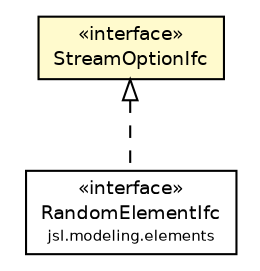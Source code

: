 #!/usr/local/bin/dot
#
# Class diagram 
# Generated by UMLGraph version 5.4 (http://www.umlgraph.org/)
#

digraph G {
	edge [fontname="Helvetica",fontsize=10,labelfontname="Helvetica",labelfontsize=10];
	node [fontname="Helvetica",fontsize=10,shape=plaintext];
	nodesep=0.25;
	ranksep=0.5;
	// jsl.modeling.StreamOptionIfc
	c211982 [label=<<table title="jsl.modeling.StreamOptionIfc" border="0" cellborder="1" cellspacing="0" cellpadding="2" port="p" bgcolor="lemonChiffon" href="./StreamOptionIfc.html">
		<tr><td><table border="0" cellspacing="0" cellpadding="1">
<tr><td align="center" balign="center"> &#171;interface&#187; </td></tr>
<tr><td align="center" balign="center"> StreamOptionIfc </td></tr>
		</table></td></tr>
		</table>>, URL="./StreamOptionIfc.html", fontname="Helvetica", fontcolor="black", fontsize=9.0];
	// jsl.modeling.elements.RandomElementIfc
	c212021 [label=<<table title="jsl.modeling.elements.RandomElementIfc" border="0" cellborder="1" cellspacing="0" cellpadding="2" port="p" href="./elements/RandomElementIfc.html">
		<tr><td><table border="0" cellspacing="0" cellpadding="1">
<tr><td align="center" balign="center"> &#171;interface&#187; </td></tr>
<tr><td align="center" balign="center"> RandomElementIfc </td></tr>
<tr><td align="center" balign="center"><font point-size="7.0"> jsl.modeling.elements </font></td></tr>
		</table></td></tr>
		</table>>, URL="./elements/RandomElementIfc.html", fontname="Helvetica", fontcolor="black", fontsize=9.0];
	//jsl.modeling.elements.RandomElementIfc implements jsl.modeling.StreamOptionIfc
	c211982:p -> c212021:p [dir=back,arrowtail=empty,style=dashed];
}

